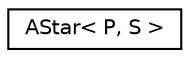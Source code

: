 digraph "Graphical Class Hierarchy"
{
 // INTERACTIVE_SVG=YES
 // LATEX_PDF_SIZE
  edge [fontname="Helvetica",fontsize="10",labelfontname="Helvetica",labelfontsize="10"];
  node [fontname="Helvetica",fontsize="10",shape=record];
  rankdir="LR";
  Node0 [label="AStar\< P, S \>",height=0.2,width=0.4,color="black", fillcolor="white", style="filled",URL="$classAStar.html",tooltip="Generic A*."];
}

